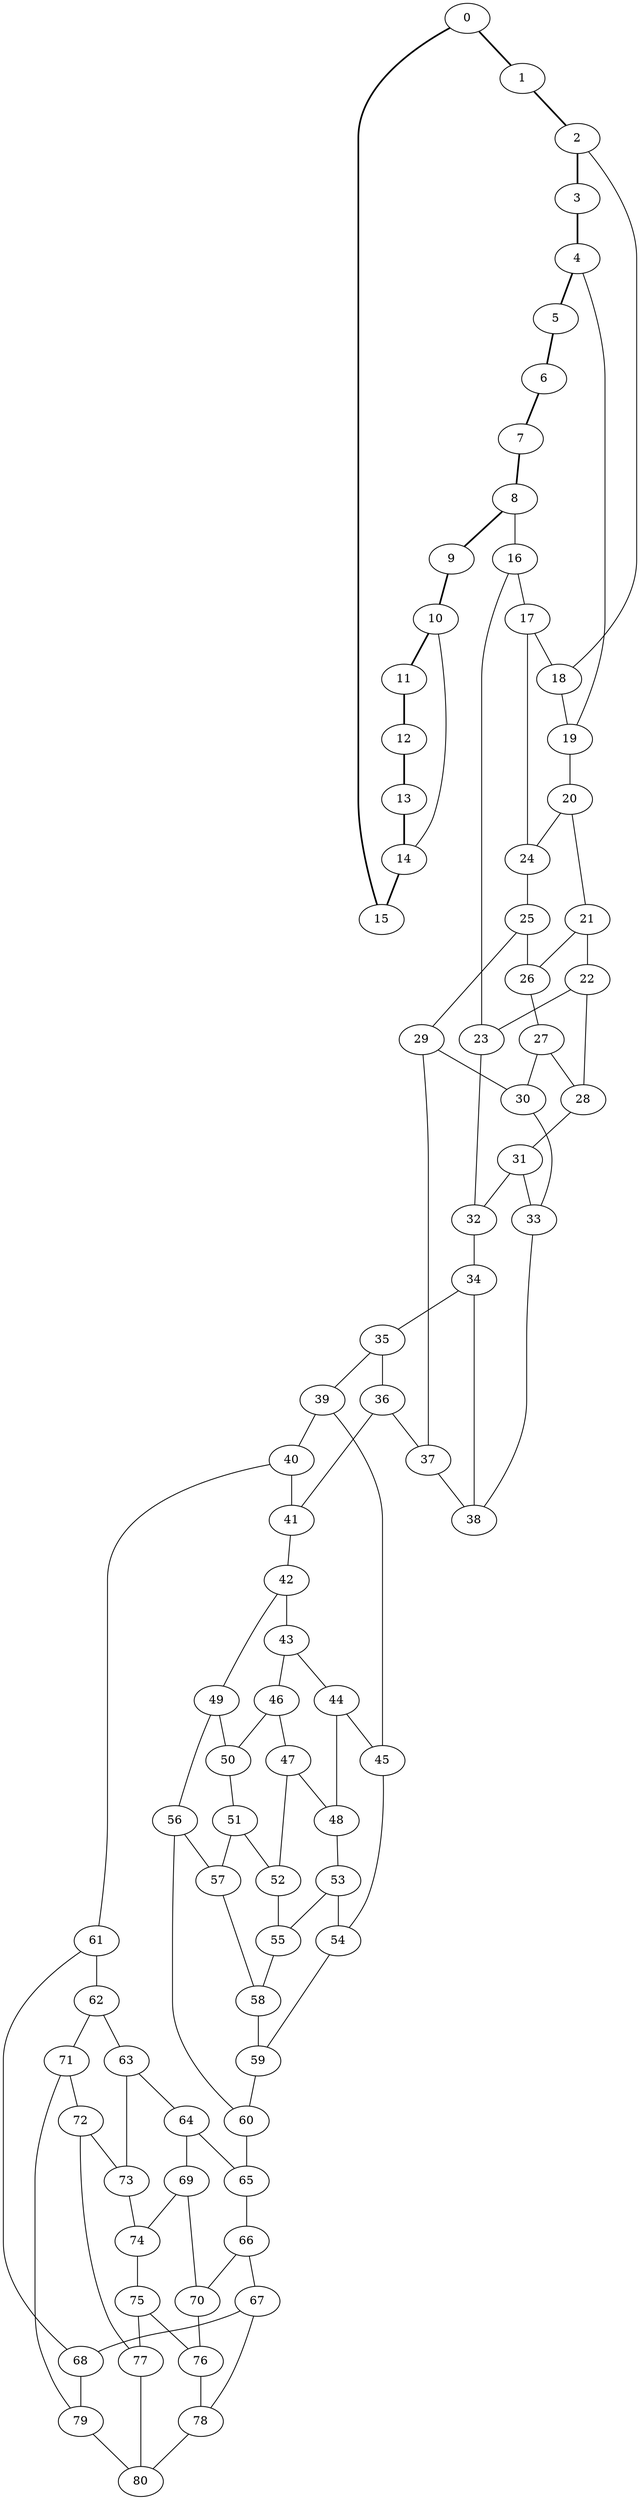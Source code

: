//Inside of this graph isn't 3-connected
graph G {
0 [ pos = " 16.50,0.00!" ];
0 -- 1[style=bold];
0 -- 15[style=bold];
1 [ pos = " 15.24,6.31!" ];
1 -- 2[style=bold];
2 [ pos = " 11.67,11.67!" ];
2 -- 3[style=bold];
2 -- 18;
3 [ pos = " 6.31,15.24!" ];
3 -- 4[style=bold];
4 [ pos = " 0.00,16.50!" ];
4 -- 5[style=bold];
4 -- 19;
5 [ pos = " -6.31,15.24!" ];
5 -- 6[style=bold];
6 [ pos = " -11.67,11.67!" ];
6 -- 7[style=bold];
7 [ pos = " -15.24,6.31!" ];
7 -- 8[style=bold];
8 [ pos = " -16.50,0.00!" ];
8 -- 9[style=bold];
8 -- 16;
9 [ pos = " -15.24,-6.31!" ];
9 -- 10[style=bold];
10 [ pos = " -11.67,-11.67!" ];
10 -- 11[style=bold];
10 -- 14;
11 [ pos = " -6.31,-15.24!" ];
11 -- 12[style=bold];
12 [ pos = " 0.00,-16.50!" ];
12 -- 13[style=bold];
13 [ pos = " 6.31,-15.24!" ];
13 -- 14[style=bold];
14 [ pos = " 11.67,-11.67!" ];
14 -- 15[style=bold];
15 [ pos = " 15.24,-6.31!" ];
16 -- 17;
16 -- 23;
17 -- 18;
17 -- 24;
18 -- 19;
19 -- 20;
20 -- 21;
20 -- 24;
21 -- 22;
21 -- 26;
22 -- 23;
22 -- 28;
23 -- 32;
24 -- 25;
25 -- 26;
25 -- 29;
26 -- 27;
27 -- 28;
27 -- 30;
28 -- 31;
29 -- 30;
29 -- 37;
30 -- 33;
31 -- 32;
31 -- 33;
32 -- 34;
33 -- 38;
34 -- 35;
34 -- 38;
35 -- 36;
35 -- 39;
36 -- 37;
36 -- 41;
37 -- 38;
39 -- 40;
39 -- 45;
40 -- 41;
40 -- 61;
41 -- 42;
42 -- 43;
42 -- 49;
43 -- 44;
43 -- 46;
44 -- 45;
44 -- 48;
45 -- 54;
46 -- 47;
46 -- 50;
47 -- 48;
47 -- 52;
48 -- 53;
49 -- 50;
49 -- 56;
50 -- 51;
51 -- 52;
51 -- 57;
52 -- 55;
53 -- 54;
53 -- 55;
54 -- 59;
55 -- 58;
56 -- 57;
56 -- 60;
57 -- 58;
58 -- 59;
59 -- 60;
60 -- 65;
61 -- 62;
61 -- 68;
62 -- 63;
62 -- 71;
63 -- 64;
63 -- 73;
64 -- 65;
64 -- 69;
65 -- 66;
66 -- 67;
66 -- 70;
67 -- 68;
67 -- 78;
68 -- 79;
69 -- 70;
69 -- 74;
70 -- 76;
71 -- 72;
71 -- 79;
72 -- 73;
72 -- 77;
73 -- 74;
74 -- 75;
75 -- 76;
75 -- 77;
76 -- 78;
77 -- 80;
78 -- 80;
79 -- 80;
}
